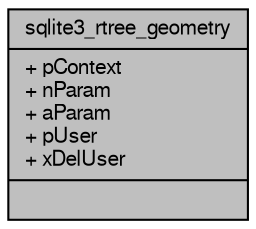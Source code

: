 digraph "sqlite3_rtree_geometry"
{
  edge [fontname="FreeSans",fontsize="10",labelfontname="FreeSans",labelfontsize="10"];
  node [fontname="FreeSans",fontsize="10",shape=record];
  Node1 [label="{sqlite3_rtree_geometry\n|+ pContext\l+ nParam\l+ aParam\l+ pUser\l+ xDelUser\l|}",height=0.2,width=0.4,color="black", fillcolor="grey75", style="filled", fontcolor="black"];
}
